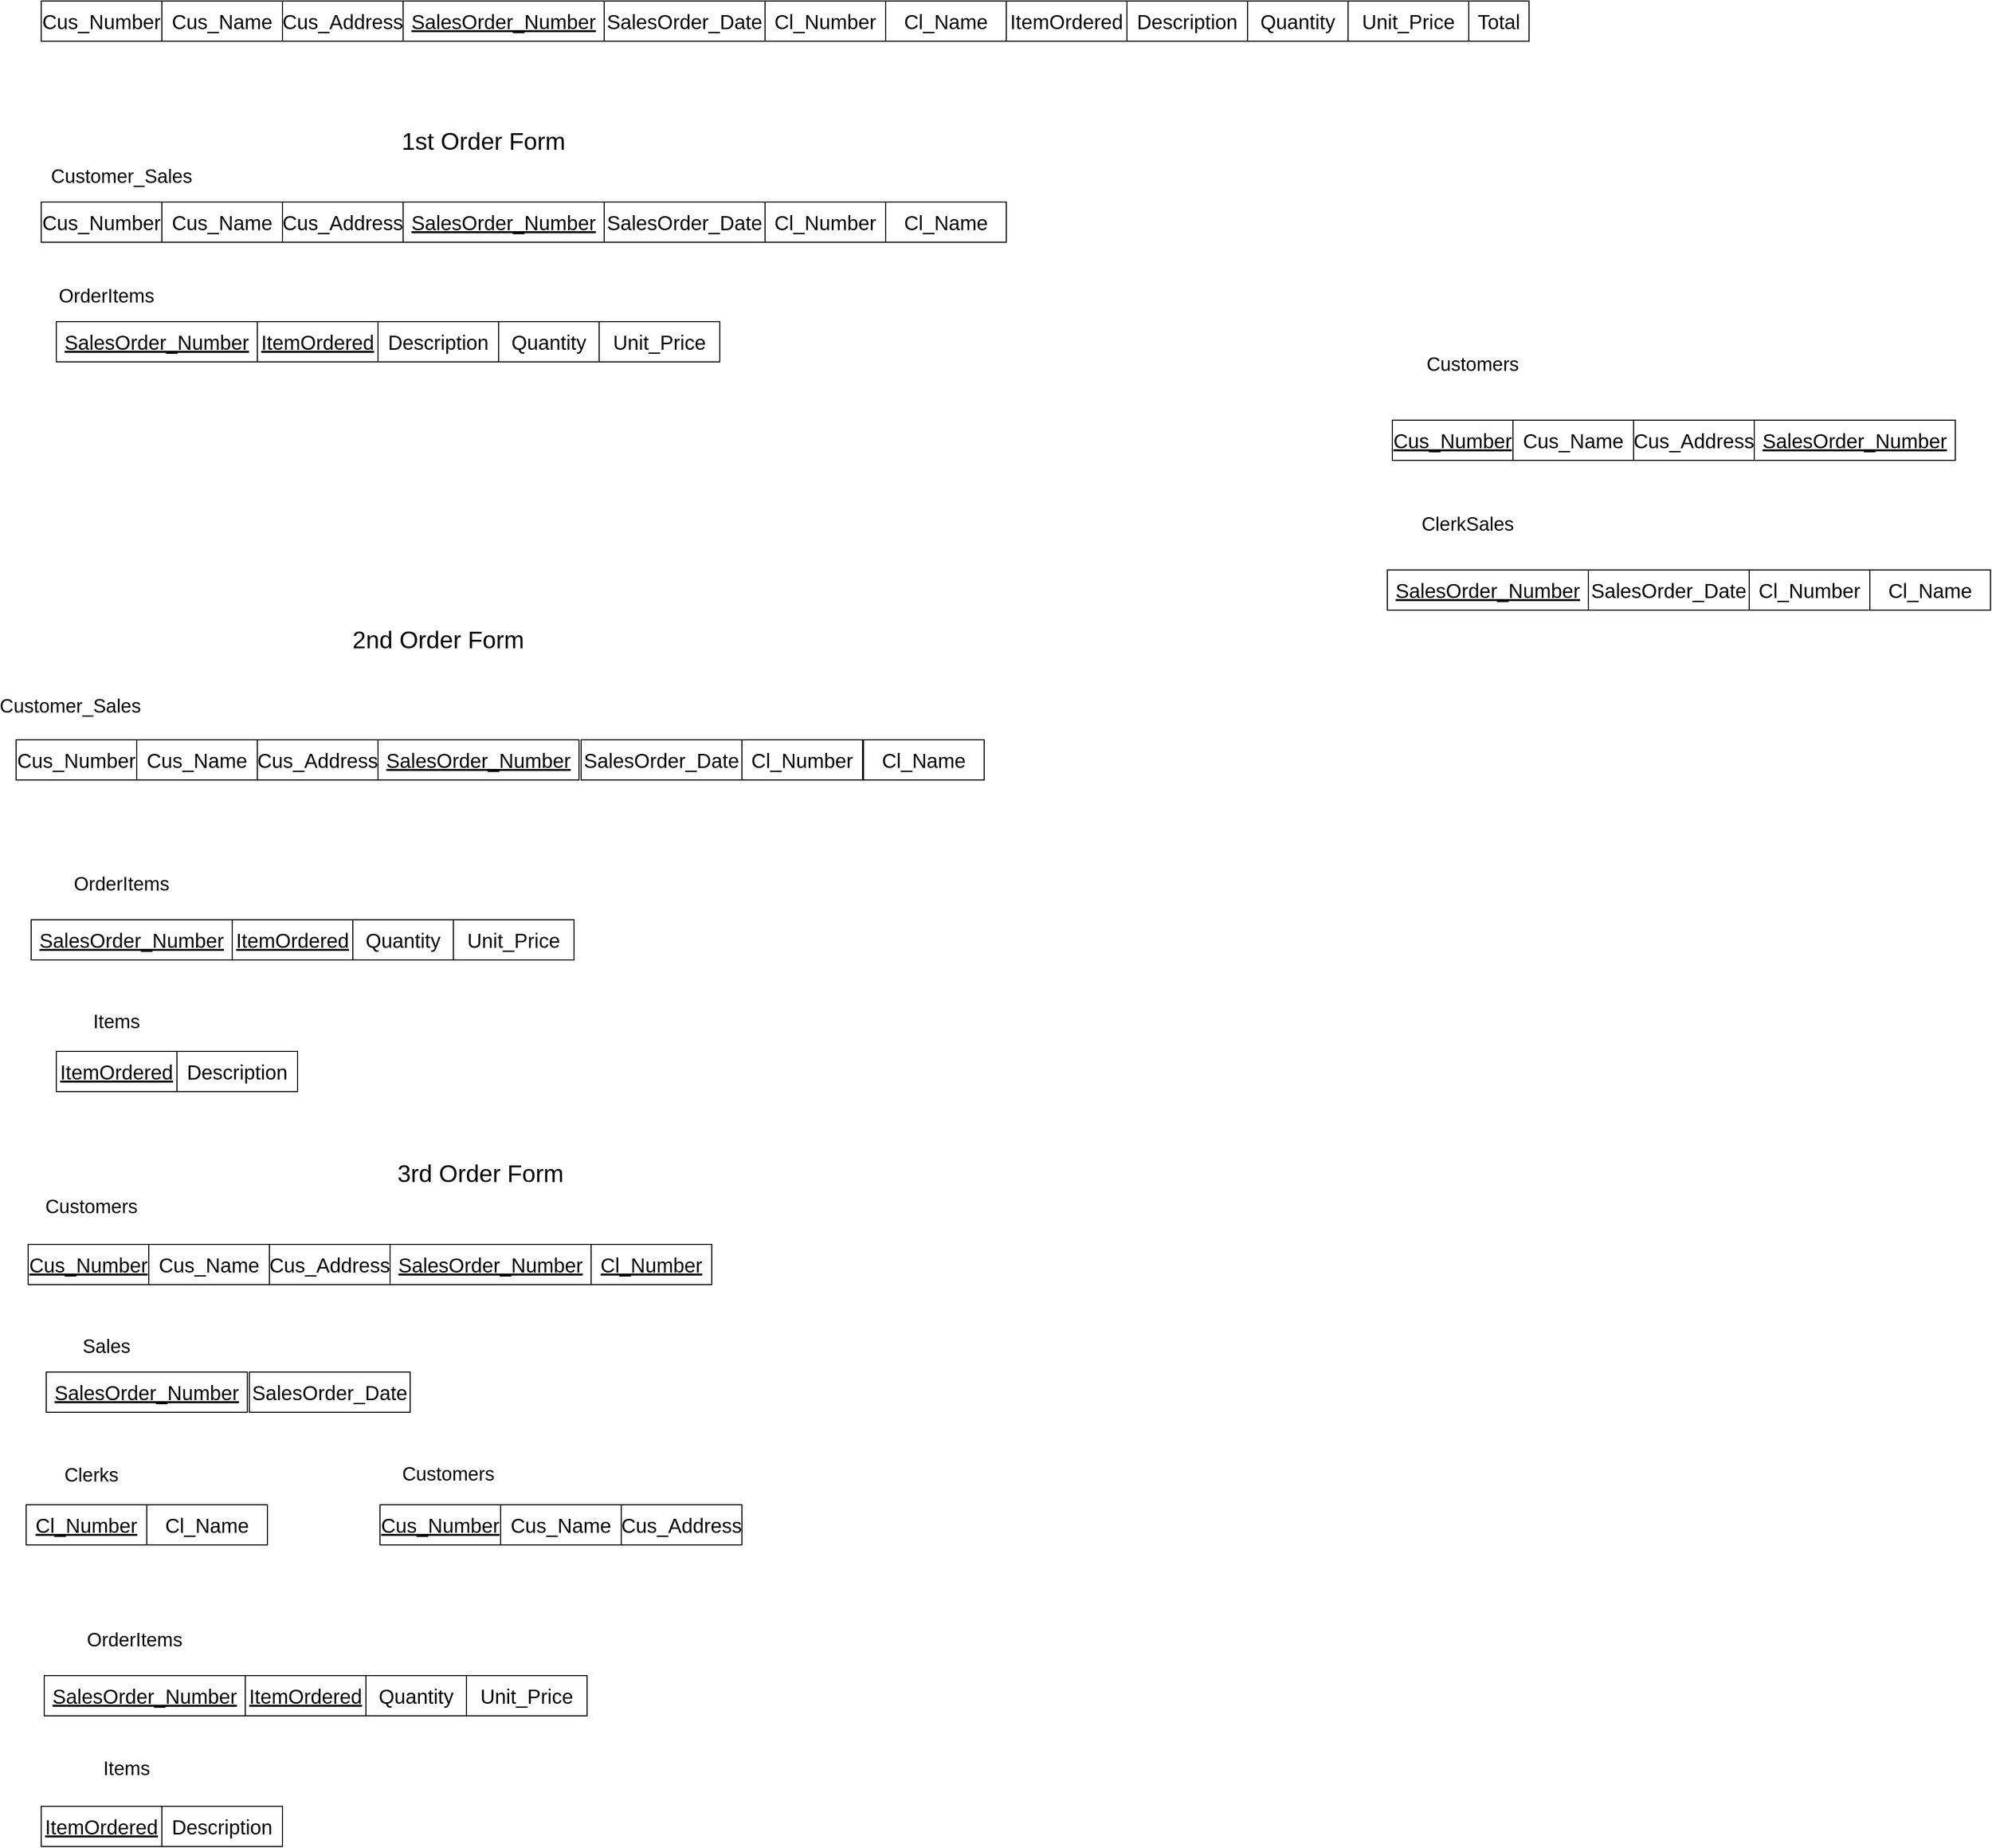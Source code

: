 <mxfile version="20.7.4" type="device" pages="2"><diagram name="Problem 1" id="oYzWJLLpXQ7W1ML_YkHK"><mxGraphModel dx="1800" dy="707" grid="0" gridSize="10" guides="1" tooltips="1" connect="1" arrows="1" fold="1" page="0" pageScale="1" pageWidth="850" pageHeight="1100" math="0" shadow="0"><root><mxCell id="0"/><mxCell id="1" parent="0"/><mxCell id="S2nx1J1LWlcVl-i6vown-1" value="Cus_Number" style="rounded=0;whiteSpace=wrap;html=1;fontSize=20;" parent="1" vertex="1"><mxGeometry x="40" y="40" width="120" height="40" as="geometry"/></mxCell><mxCell id="S2nx1J1LWlcVl-i6vown-2" value="Cus_Name" style="rounded=0;whiteSpace=wrap;html=1;fontSize=20;" parent="1" vertex="1"><mxGeometry x="160" y="40" width="120" height="40" as="geometry"/></mxCell><mxCell id="S2nx1J1LWlcVl-i6vown-3" value="Cus_Address" style="rounded=0;whiteSpace=wrap;html=1;fontSize=20;" parent="1" vertex="1"><mxGeometry x="280" y="40" width="120" height="40" as="geometry"/></mxCell><mxCell id="S2nx1J1LWlcVl-i6vown-4" value="SalesOrder_Number" style="rounded=0;whiteSpace=wrap;html=1;fontSize=20;fontStyle=4" parent="1" vertex="1"><mxGeometry x="400" y="40" width="200" height="40" as="geometry"/></mxCell><mxCell id="S2nx1J1LWlcVl-i6vown-5" value="Cl_Name" style="rounded=0;whiteSpace=wrap;html=1;fontSize=20;" parent="1" vertex="1"><mxGeometry x="880" y="40" width="120" height="40" as="geometry"/></mxCell><mxCell id="S2nx1J1LWlcVl-i6vown-7" value="Cl_Number" style="rounded=0;whiteSpace=wrap;html=1;fontSize=20;" parent="1" vertex="1"><mxGeometry x="760" y="40" width="120" height="40" as="geometry"/></mxCell><mxCell id="S2nx1J1LWlcVl-i6vown-8" value="ItemOrdered" style="rounded=0;whiteSpace=wrap;html=1;fontSize=20;fontStyle=4" parent="1" vertex="1"><mxGeometry x="255" y="359" width="120" height="40" as="geometry"/></mxCell><mxCell id="S2nx1J1LWlcVl-i6vown-9" value="Description" style="rounded=0;whiteSpace=wrap;html=1;fontSize=20;" parent="1" vertex="1"><mxGeometry x="375" y="359" width="120" height="40" as="geometry"/></mxCell><mxCell id="S2nx1J1LWlcVl-i6vown-11" value="SalesOrder_Date" style="rounded=0;whiteSpace=wrap;html=1;fontSize=20;" parent="1" vertex="1"><mxGeometry x="600" y="40" width="160" height="40" as="geometry"/></mxCell><mxCell id="S2nx1J1LWlcVl-i6vown-12" value="Quantity" style="rounded=0;whiteSpace=wrap;html=1;fontSize=20;" parent="1" vertex="1"><mxGeometry x="495" y="359" width="100" height="40" as="geometry"/></mxCell><mxCell id="S2nx1J1LWlcVl-i6vown-14" value="Unit_Price" style="rounded=0;whiteSpace=wrap;html=1;fontSize=20;" parent="1" vertex="1"><mxGeometry x="595" y="359" width="120" height="40" as="geometry"/></mxCell><mxCell id="S2nx1J1LWlcVl-i6vown-15" value="1st Order Form" style="text;html=1;strokeColor=none;fillColor=none;align=center;verticalAlign=middle;whiteSpace=wrap;rounded=0;fontSize=24;" parent="1" vertex="1"><mxGeometry x="390" y="160" width="180" height="40" as="geometry"/></mxCell><mxCell id="S2nx1J1LWlcVl-i6vown-16" value="Cus_Number" style="rounded=0;whiteSpace=wrap;html=1;fontSize=20;fontStyle=0" parent="1" vertex="1"><mxGeometry x="40" y="240" width="120" height="40" as="geometry"/></mxCell><mxCell id="S2nx1J1LWlcVl-i6vown-17" value="Cus_Name" style="rounded=0;whiteSpace=wrap;html=1;fontSize=20;" parent="1" vertex="1"><mxGeometry x="160" y="240" width="120" height="40" as="geometry"/></mxCell><mxCell id="S2nx1J1LWlcVl-i6vown-18" value="Cus_Address" style="rounded=0;whiteSpace=wrap;html=1;fontSize=20;" parent="1" vertex="1"><mxGeometry x="280" y="240" width="120" height="40" as="geometry"/></mxCell><mxCell id="S2nx1J1LWlcVl-i6vown-19" value="SalesOrder_Number" style="rounded=0;whiteSpace=wrap;html=1;fontSize=20;fontStyle=4" parent="1" vertex="1"><mxGeometry x="400" y="240" width="200" height="40" as="geometry"/></mxCell><mxCell id="S2nx1J1LWlcVl-i6vown-20" value="Cl_Name" style="rounded=0;whiteSpace=wrap;html=1;fontSize=20;" parent="1" vertex="1"><mxGeometry x="880" y="240" width="120" height="40" as="geometry"/></mxCell><mxCell id="S2nx1J1LWlcVl-i6vown-21" value="Cl_Number" style="rounded=0;whiteSpace=wrap;html=1;fontSize=20;" parent="1" vertex="1"><mxGeometry x="760" y="240" width="120" height="40" as="geometry"/></mxCell><mxCell id="S2nx1J1LWlcVl-i6vown-22" value="SalesOrder_Date" style="rounded=0;whiteSpace=wrap;html=1;fontSize=20;" parent="1" vertex="1"><mxGeometry x="600" y="240" width="160" height="40" as="geometry"/></mxCell><mxCell id="S2nx1J1LWlcVl-i6vown-23" value="Customer_Sales" style="text;html=1;strokeColor=none;fillColor=none;align=center;verticalAlign=middle;whiteSpace=wrap;rounded=0;fontSize=19;" parent="1" vertex="1"><mxGeometry x="50" y="200" width="140" height="30" as="geometry"/></mxCell><mxCell id="S2nx1J1LWlcVl-i6vown-24" value="OrderItems" style="text;html=1;strokeColor=none;fillColor=none;align=center;verticalAlign=middle;whiteSpace=wrap;rounded=0;fontSize=19;" parent="1" vertex="1"><mxGeometry x="35" y="319" width="140" height="30" as="geometry"/></mxCell><mxCell id="S2nx1J1LWlcVl-i6vown-25" value="SalesOrder_Number" style="rounded=0;whiteSpace=wrap;html=1;fontSize=20;fontStyle=4" parent="1" vertex="1"><mxGeometry x="55" y="359" width="200" height="40" as="geometry"/></mxCell><mxCell id="S2nx1J1LWlcVl-i6vown-26" value="2nd Order Form" style="text;html=1;strokeColor=none;fillColor=none;align=center;verticalAlign=middle;whiteSpace=wrap;rounded=0;fontSize=24;" parent="1" vertex="1"><mxGeometry x="345" y="656" width="180" height="40" as="geometry"/></mxCell><mxCell id="S2nx1J1LWlcVl-i6vown-27" value="Customers" style="text;html=1;strokeColor=none;fillColor=none;align=center;verticalAlign=middle;whiteSpace=wrap;rounded=0;fontSize=19;" parent="1" vertex="1"><mxGeometry x="1394" y="387" width="140" height="30" as="geometry"/></mxCell><mxCell id="S2nx1J1LWlcVl-i6vown-28" value="Cus_Name" style="rounded=0;whiteSpace=wrap;html=1;fontSize=20;" parent="1" vertex="1"><mxGeometry x="1504" y="457" width="120" height="40" as="geometry"/></mxCell><mxCell id="S2nx1J1LWlcVl-i6vown-29" value="Cus_Address" style="rounded=0;whiteSpace=wrap;html=1;fontSize=20;" parent="1" vertex="1"><mxGeometry x="1624" y="457" width="120" height="40" as="geometry"/></mxCell><mxCell id="S2nx1J1LWlcVl-i6vown-30" value="Cus_Number" style="rounded=0;whiteSpace=wrap;html=1;fontSize=20;fontStyle=4" parent="1" vertex="1"><mxGeometry x="1384" y="457" width="120" height="40" as="geometry"/></mxCell><mxCell id="S2nx1J1LWlcVl-i6vown-31" value="SalesOrder_Number" style="rounded=0;whiteSpace=wrap;html=1;fontSize=20;fontStyle=4" parent="1" vertex="1"><mxGeometry x="1744" y="457" width="200" height="40" as="geometry"/></mxCell><mxCell id="S2nx1J1LWlcVl-i6vown-32" value="Cl_Number" style="rounded=0;whiteSpace=wrap;html=1;fontSize=20;fontStyle=4" parent="1" vertex="1"><mxGeometry x="25" y="1536" width="120" height="40" as="geometry"/></mxCell><mxCell id="S2nx1J1LWlcVl-i6vown-33" value="SalesOrder_Date" style="rounded=0;whiteSpace=wrap;html=1;fontSize=20;" parent="1" vertex="1"><mxGeometry x="1579" y="606" width="160" height="40" as="geometry"/></mxCell><mxCell id="S2nx1J1LWlcVl-i6vown-34" value="SalesOrder_Number" style="rounded=0;whiteSpace=wrap;html=1;fontSize=20;fontStyle=4" parent="1" vertex="1"><mxGeometry x="1379" y="606" width="200" height="40" as="geometry"/></mxCell><mxCell id="S2nx1J1LWlcVl-i6vown-35" value="Cl_Name" style="rounded=0;whiteSpace=wrap;html=1;fontSize=20;" parent="1" vertex="1"><mxGeometry x="145" y="1536" width="120" height="40" as="geometry"/></mxCell><mxCell id="S2nx1J1LWlcVl-i6vown-36" value="Clerks" style="text;html=1;strokeColor=none;fillColor=none;align=center;verticalAlign=middle;whiteSpace=wrap;rounded=0;fontSize=19;" parent="1" vertex="1"><mxGeometry x="20" y="1492" width="140" height="30" as="geometry"/></mxCell><mxCell id="S2nx1J1LWlcVl-i6vown-43" value="ItemOrdered" style="rounded=0;whiteSpace=wrap;html=1;fontSize=20;fontStyle=4" parent="1" vertex="1"><mxGeometry x="230" y="954" width="120" height="40" as="geometry"/></mxCell><mxCell id="S2nx1J1LWlcVl-i6vown-45" value="Quantity" style="rounded=0;whiteSpace=wrap;html=1;fontSize=20;" parent="1" vertex="1"><mxGeometry x="350" y="954" width="100" height="40" as="geometry"/></mxCell><mxCell id="S2nx1J1LWlcVl-i6vown-47" value="Unit_Price" style="rounded=0;whiteSpace=wrap;html=1;fontSize=20;" parent="1" vertex="1"><mxGeometry x="450" y="954" width="120" height="40" as="geometry"/></mxCell><mxCell id="S2nx1J1LWlcVl-i6vown-48" value="SalesOrder_Number" style="rounded=0;whiteSpace=wrap;html=1;fontSize=20;fontStyle=4" parent="1" vertex="1"><mxGeometry x="30" y="954" width="200" height="40" as="geometry"/></mxCell><mxCell id="S2nx1J1LWlcVl-i6vown-49" value="OrderItems" style="text;html=1;strokeColor=none;fillColor=none;align=center;verticalAlign=middle;whiteSpace=wrap;rounded=0;fontSize=19;" parent="1" vertex="1"><mxGeometry x="50" y="904" width="140" height="30" as="geometry"/></mxCell><mxCell id="S2nx1J1LWlcVl-i6vown-53" value="3rd Order Form" style="text;html=1;strokeColor=none;fillColor=none;align=center;verticalAlign=middle;whiteSpace=wrap;rounded=0;fontSize=24;" parent="1" vertex="1"><mxGeometry x="387" y="1187" width="180" height="40" as="geometry"/></mxCell><mxCell id="S2nx1J1LWlcVl-i6vown-54" value="Customers" style="text;html=1;strokeColor=none;fillColor=none;align=center;verticalAlign=middle;whiteSpace=wrap;rounded=0;fontSize=19;" parent="1" vertex="1"><mxGeometry x="20" y="1225" width="140" height="30" as="geometry"/></mxCell><mxCell id="S2nx1J1LWlcVl-i6vown-55" value="Cus_Name" style="rounded=0;whiteSpace=wrap;html=1;fontSize=20;" parent="1" vertex="1"><mxGeometry x="147" y="1277" width="120" height="40" as="geometry"/></mxCell><mxCell id="S2nx1J1LWlcVl-i6vown-56" value="Cus_Address" style="rounded=0;whiteSpace=wrap;html=1;fontSize=20;" parent="1" vertex="1"><mxGeometry x="267" y="1277" width="120" height="40" as="geometry"/></mxCell><mxCell id="S2nx1J1LWlcVl-i6vown-57" value="Cus_Number" style="rounded=0;whiteSpace=wrap;html=1;fontSize=20;fontStyle=4" parent="1" vertex="1"><mxGeometry x="27" y="1277" width="120" height="40" as="geometry"/></mxCell><mxCell id="S2nx1J1LWlcVl-i6vown-58" value="SalesOrder_Number" style="rounded=0;whiteSpace=wrap;html=1;fontSize=20;fontStyle=4" parent="1" vertex="1"><mxGeometry x="387" y="1277" width="200" height="40" as="geometry"/></mxCell><mxCell id="S2nx1J1LWlcVl-i6vown-59" value="ItemOrdered" style="rounded=0;whiteSpace=wrap;html=1;fontSize=20;fontStyle=4" parent="1" vertex="1"><mxGeometry x="243" y="1706" width="120" height="40" as="geometry"/></mxCell><mxCell id="S2nx1J1LWlcVl-i6vown-60" value="Description" style="rounded=0;whiteSpace=wrap;html=1;fontSize=20;" parent="1" vertex="1"><mxGeometry x="160" y="1836" width="120" height="40" as="geometry"/></mxCell><mxCell id="S2nx1J1LWlcVl-i6vown-61" value="Quantity" style="rounded=0;whiteSpace=wrap;html=1;fontSize=20;" parent="1" vertex="1"><mxGeometry x="363" y="1706" width="100" height="40" as="geometry"/></mxCell><mxCell id="S2nx1J1LWlcVl-i6vown-63" value="Unit_Price" style="rounded=0;whiteSpace=wrap;html=1;fontSize=20;" parent="1" vertex="1"><mxGeometry x="463" y="1706" width="120" height="40" as="geometry"/></mxCell><mxCell id="S2nx1J1LWlcVl-i6vown-64" value="SalesOrder_Number" style="rounded=0;whiteSpace=wrap;html=1;fontSize=20;fontStyle=4" parent="1" vertex="1"><mxGeometry x="43" y="1706" width="200" height="40" as="geometry"/></mxCell><mxCell id="S2nx1J1LWlcVl-i6vown-65" value="OrderItems" style="text;html=1;strokeColor=none;fillColor=none;align=center;verticalAlign=middle;whiteSpace=wrap;rounded=0;fontSize=19;" parent="1" vertex="1"><mxGeometry x="63" y="1656" width="140" height="30" as="geometry"/></mxCell><mxCell id="S2nx1J1LWlcVl-i6vown-66" value="ClerkSales" style="text;html=1;strokeColor=none;fillColor=none;align=center;verticalAlign=middle;whiteSpace=wrap;rounded=0;fontSize=19;" parent="1" vertex="1"><mxGeometry x="1389" y="546" width="140" height="30" as="geometry"/></mxCell><mxCell id="S2nx1J1LWlcVl-i6vown-67" value="SalesOrder_Number" style="rounded=0;whiteSpace=wrap;html=1;fontSize=20;fontStyle=4" parent="1" vertex="1"><mxGeometry x="45" y="1404" width="200" height="40" as="geometry"/></mxCell><mxCell id="S2nx1J1LWlcVl-i6vown-68" value="SalesOrder_Date" style="rounded=0;whiteSpace=wrap;html=1;fontSize=20;" parent="1" vertex="1"><mxGeometry x="247" y="1404" width="160" height="40" as="geometry"/></mxCell><mxCell id="S2nx1J1LWlcVl-i6vown-69" value="Sales" style="text;html=1;strokeColor=none;fillColor=none;align=center;verticalAlign=middle;whiteSpace=wrap;rounded=0;fontSize=19;" parent="1" vertex="1"><mxGeometry x="35" y="1364" width="140" height="30" as="geometry"/></mxCell><mxCell id="S2nx1J1LWlcVl-i6vown-71" value="Description" style="rounded=0;whiteSpace=wrap;html=1;fontSize=20;" parent="1" vertex="1"><mxGeometry x="1120" y="40" width="120" height="40" as="geometry"/></mxCell><mxCell id="S2nx1J1LWlcVl-i6vown-72" value="Quantity" style="rounded=0;whiteSpace=wrap;html=1;fontSize=20;" parent="1" vertex="1"><mxGeometry x="1240" y="40" width="100" height="40" as="geometry"/></mxCell><mxCell id="S2nx1J1LWlcVl-i6vown-73" value="Total" style="rounded=0;whiteSpace=wrap;html=1;fontSize=20;" parent="1" vertex="1"><mxGeometry x="1460" y="40" width="60" height="40" as="geometry"/></mxCell><mxCell id="S2nx1J1LWlcVl-i6vown-74" value="Unit_Price" style="rounded=0;whiteSpace=wrap;html=1;fontSize=20;" parent="1" vertex="1"><mxGeometry x="1340" y="40" width="120" height="40" as="geometry"/></mxCell><mxCell id="S2nx1J1LWlcVl-i6vown-75" value="ItemOrdered" style="rounded=0;whiteSpace=wrap;html=1;fontSize=20;fontStyle=0" parent="1" vertex="1"><mxGeometry x="1000" y="40" width="120" height="40" as="geometry"/></mxCell><mxCell id="S2nx1J1LWlcVl-i6vown-76" value="Cl_Number" style="rounded=0;whiteSpace=wrap;html=1;fontSize=20;" parent="1" vertex="1"><mxGeometry x="1739" y="606" width="120" height="40" as="geometry"/></mxCell><mxCell id="S2nx1J1LWlcVl-i6vown-77" value="Cl_Name" style="rounded=0;whiteSpace=wrap;html=1;fontSize=20;" parent="1" vertex="1"><mxGeometry x="1859" y="606" width="120" height="40" as="geometry"/></mxCell><mxCell id="S2nx1J1LWlcVl-i6vown-78" value="ItemOrdered" style="rounded=0;whiteSpace=wrap;html=1;fontSize=20;fontStyle=4" parent="1" vertex="1"><mxGeometry x="40" y="1836" width="120" height="40" as="geometry"/></mxCell><mxCell id="S2nx1J1LWlcVl-i6vown-79" value="&lt;div&gt;Items&lt;/div&gt;" style="text;html=1;strokeColor=none;fillColor=none;align=center;verticalAlign=middle;whiteSpace=wrap;rounded=0;fontSize=19;" parent="1" vertex="1"><mxGeometry x="55" y="1784" width="140" height="30" as="geometry"/></mxCell><mxCell id="BxgUG4ERZKWN-JGitSmp-4" value="ItemOrdered" style="rounded=0;whiteSpace=wrap;html=1;fontSize=20;fontStyle=4" vertex="1" parent="1"><mxGeometry x="230" y="954" width="120" height="40" as="geometry"/></mxCell><mxCell id="BxgUG4ERZKWN-JGitSmp-5" value="ItemOrdered" style="rounded=0;whiteSpace=wrap;html=1;fontSize=20;fontStyle=4" vertex="1" parent="1"><mxGeometry x="55" y="1085" width="120" height="40" as="geometry"/></mxCell><mxCell id="BxgUG4ERZKWN-JGitSmp-6" value="Description" style="rounded=0;whiteSpace=wrap;html=1;fontSize=20;" vertex="1" parent="1"><mxGeometry x="175" y="1085" width="120" height="40" as="geometry"/></mxCell><mxCell id="BxgUG4ERZKWN-JGitSmp-7" value="Items" style="text;html=1;strokeColor=none;fillColor=none;align=center;verticalAlign=middle;whiteSpace=wrap;rounded=0;fontSize=19;" vertex="1" parent="1"><mxGeometry x="45" y="1041" width="140" height="30" as="geometry"/></mxCell><mxCell id="BxgUG4ERZKWN-JGitSmp-8" value="Cus_Number" style="rounded=0;whiteSpace=wrap;html=1;fontSize=20;fontStyle=0" vertex="1" parent="1"><mxGeometry x="15" y="775" width="120" height="40" as="geometry"/></mxCell><mxCell id="BxgUG4ERZKWN-JGitSmp-10" value="Cus_Address" style="rounded=0;whiteSpace=wrap;html=1;fontSize=20;" vertex="1" parent="1"><mxGeometry x="617" y="1536" width="120" height="40" as="geometry"/></mxCell><mxCell id="BxgUG4ERZKWN-JGitSmp-11" value="SalesOrder_Number" style="rounded=0;whiteSpace=wrap;html=1;fontSize=20;fontStyle=4" vertex="1" parent="1"><mxGeometry x="375" y="775" width="200" height="40" as="geometry"/></mxCell><mxCell id="BxgUG4ERZKWN-JGitSmp-13" value="Cl_Number" style="rounded=0;whiteSpace=wrap;html=1;fontSize=20;" vertex="1" parent="1"><mxGeometry x="737" y="775" width="120" height="40" as="geometry"/></mxCell><mxCell id="BxgUG4ERZKWN-JGitSmp-14" value="SalesOrder_Date" style="rounded=0;whiteSpace=wrap;html=1;fontSize=20;" vertex="1" parent="1"><mxGeometry x="577" y="775" width="160" height="40" as="geometry"/></mxCell><mxCell id="BxgUG4ERZKWN-JGitSmp-15" value="Customer_Sales" style="text;html=1;strokeColor=none;fillColor=none;align=center;verticalAlign=middle;whiteSpace=wrap;rounded=0;fontSize=19;" vertex="1" parent="1"><mxGeometry x="-1" y="727" width="140" height="30" as="geometry"/></mxCell><mxCell id="BxgUG4ERZKWN-JGitSmp-17" value="Cus_Number" style="rounded=0;whiteSpace=wrap;html=1;fontSize=20;fontStyle=4" vertex="1" parent="1"><mxGeometry x="377" y="1536" width="120" height="40" as="geometry"/></mxCell><mxCell id="BxgUG4ERZKWN-JGitSmp-18" value="Cus_Name" style="rounded=0;whiteSpace=wrap;html=1;fontSize=20;" vertex="1" parent="1"><mxGeometry x="497" y="1536" width="120" height="40" as="geometry"/></mxCell><mxCell id="BxgUG4ERZKWN-JGitSmp-19" value="Customers" style="text;html=1;strokeColor=none;fillColor=none;align=center;verticalAlign=middle;whiteSpace=wrap;rounded=0;fontSize=19;" vertex="1" parent="1"><mxGeometry x="375" y="1491" width="140" height="30" as="geometry"/></mxCell><mxCell id="FUOGqEsE5lnQ57ETfeWG-1" value="Cus_Name" style="rounded=0;whiteSpace=wrap;html=1;fontSize=20;" vertex="1" parent="1"><mxGeometry x="135" y="775" width="120" height="40" as="geometry"/></mxCell><mxCell id="FUOGqEsE5lnQ57ETfeWG-2" value="Cl_Name" style="rounded=0;whiteSpace=wrap;html=1;fontSize=20;" vertex="1" parent="1"><mxGeometry x="858" y="775" width="120" height="40" as="geometry"/></mxCell><mxCell id="FUOGqEsE5lnQ57ETfeWG-3" value="Cus_Address" style="rounded=0;whiteSpace=wrap;html=1;fontSize=20;" vertex="1" parent="1"><mxGeometry x="255" y="775" width="120" height="40" as="geometry"/></mxCell><mxCell id="VNGGS4N8VjScPbxeo0Zp-2" value="Cl_Number" style="rounded=0;whiteSpace=wrap;html=1;fontSize=20;fontStyle=4" vertex="1" parent="1"><mxGeometry x="587" y="1277" width="120" height="40" as="geometry"/></mxCell></root></mxGraphModel></diagram><diagram name="Problem 2" id="_20_iSqB_JvsVB0vjw3x"><mxGraphModel dx="1400" dy="707" grid="0" gridSize="10" guides="1" tooltips="1" connect="1" arrows="1" fold="1" page="0" pageScale="1" pageWidth="850" pageHeight="1100" math="0" shadow="0"><root><mxCell id="0"/><mxCell id="1" parent="0"/><mxCell id="8qxHTz8iLUSJu72hmPmE-1" value="Dept_No" style="rounded=0;whiteSpace=wrap;html=1;fontSize=19;fontStyle=4" parent="1" vertex="1"><mxGeometry x="40" y="40" width="90" height="40" as="geometry"/></mxCell><mxCell id="8qxHTz8iLUSJu72hmPmE-2" value="Dept_Name" style="rounded=0;whiteSpace=wrap;html=1;fontSize=19;" parent="1" vertex="1"><mxGeometry x="130" y="40" width="120" height="40" as="geometry"/></mxCell><mxCell id="8qxHTz8iLUSJu72hmPmE-3" value="Location" style="rounded=0;whiteSpace=wrap;html=1;fontSize=19;" parent="1" vertex="1"><mxGeometry x="250" y="40" width="80" height="40" as="geometry"/></mxCell><mxCell id="8qxHTz8iLUSJu72hmPmE-4" value="Mgr_Name" style="rounded=0;whiteSpace=wrap;html=1;fontSize=19;" parent="1" vertex="1"><mxGeometry x="330" y="40" width="100" height="40" as="geometry"/></mxCell><mxCell id="8qxHTz8iLUSJu72hmPmE-5" value="Mgr_ID_No" style="rounded=0;whiteSpace=wrap;html=1;fontSize=19;" parent="1" vertex="1"><mxGeometry x="430" y="40" width="110" height="40" as="geometry"/></mxCell><mxCell id="8qxHTz8iLUSJu72hmPmE-6" value="Cust_No" style="rounded=0;whiteSpace=wrap;html=1;fontSize=19;fontStyle=4" parent="1" vertex="1"><mxGeometry x="214" y="372" width="80" height="40" as="geometry"/></mxCell><mxCell id="8qxHTz8iLUSJu72hmPmE-7" value="Date_Complaint" style="rounded=0;whiteSpace=wrap;html=1;fontSize=19;" parent="1" vertex="1"><mxGeometry x="404" y="372" width="150" height="40" as="geometry"/></mxCell><mxCell id="8qxHTz8iLUSJu72hmPmE-8" value="Tel_Extn" style="rounded=0;whiteSpace=wrap;html=1;fontSize=19;" parent="1" vertex="1"><mxGeometry x="134" y="372" width="80" height="40" as="geometry"/></mxCell><mxCell id="8qxHTz8iLUSJu72hmPmE-9" value="Nature_Complaint" style="rounded=0;whiteSpace=wrap;html=1;fontSize=19;" parent="1" vertex="1"><mxGeometry x="554" y="372" width="160" height="40" as="geometry"/></mxCell><mxCell id="SyvNSMsJVtDPGj7DyA35-1" value="1st Order Form" style="text;html=1;strokeColor=none;fillColor=none;align=center;verticalAlign=middle;whiteSpace=wrap;rounded=0;fontSize=24;" parent="1" vertex="1"><mxGeometry x="270" y="160" width="180" height="40" as="geometry"/></mxCell><mxCell id="SyvNSMsJVtDPGj7DyA35-2" value="Cust_Name" style="rounded=0;whiteSpace=wrap;html=1;fontSize=19;" parent="1" vertex="1"><mxGeometry x="294" y="372" width="110" height="40" as="geometry"/></mxCell><mxCell id="SyvNSMsJVtDPGj7DyA35-3" value="Dept_Name" style="rounded=0;whiteSpace=wrap;html=1;fontSize=19;" parent="1" vertex="1"><mxGeometry x="130" y="40" width="120" height="40" as="geometry"/></mxCell><mxCell id="SyvNSMsJVtDPGj7DyA35-4" value="Location" style="rounded=0;whiteSpace=wrap;html=1;fontSize=19;" parent="1" vertex="1"><mxGeometry x="250" y="40" width="80" height="40" as="geometry"/></mxCell><mxCell id="SyvNSMsJVtDPGj7DyA35-5" value="Mgr_Name" style="rounded=0;whiteSpace=wrap;html=1;fontSize=19;" parent="1" vertex="1"><mxGeometry x="330" y="40" width="100" height="40" as="geometry"/></mxCell><mxCell id="SyvNSMsJVtDPGj7DyA35-6" value="Mgr_ID_No" style="rounded=0;whiteSpace=wrap;html=1;fontSize=19;" parent="1" vertex="1"><mxGeometry x="430" y="40" width="110" height="40" as="geometry"/></mxCell><mxCell id="SyvNSMsJVtDPGj7DyA35-7" value="Dept_No" style="rounded=0;whiteSpace=wrap;html=1;fontSize=19;fontStyle=4" parent="1" vertex="1"><mxGeometry x="40" y="250" width="90" height="40" as="geometry"/></mxCell><mxCell id="SyvNSMsJVtDPGj7DyA35-8" value="Dept_Name" style="rounded=0;whiteSpace=wrap;html=1;fontSize=19;" parent="1" vertex="1"><mxGeometry x="130" y="250" width="120" height="40" as="geometry"/></mxCell><mxCell id="SyvNSMsJVtDPGj7DyA35-9" value="Mgr_Name" style="rounded=0;whiteSpace=wrap;html=1;fontSize=19;" parent="1" vertex="1"><mxGeometry x="330" y="250" width="100" height="40" as="geometry"/></mxCell><mxCell id="SyvNSMsJVtDPGj7DyA35-10" value="Mgr_ID_No" style="rounded=0;whiteSpace=wrap;html=1;fontSize=19;" parent="1" vertex="1"><mxGeometry x="430" y="250" width="110" height="40" as="geometry"/></mxCell><mxCell id="SyvNSMsJVtDPGj7DyA35-11" value="Location" style="rounded=0;whiteSpace=wrap;html=1;fontSize=19;" parent="1" vertex="1"><mxGeometry x="250" y="250" width="80" height="40" as="geometry"/></mxCell><mxCell id="NkFhy1no-fRLlDTUeW-G-1" value="Customer_Complaints" style="text;html=1;strokeColor=none;fillColor=none;align=center;verticalAlign=middle;whiteSpace=wrap;rounded=0;fontSize=19;" parent="1" vertex="1"><mxGeometry x="58" y="326" width="190" height="30" as="geometry"/></mxCell><mxCell id="NkFhy1no-fRLlDTUeW-G-2" value="Department_Managers" style="text;html=1;strokeColor=none;fillColor=none;align=center;verticalAlign=middle;whiteSpace=wrap;rounded=0;fontSize=19;" parent="1" vertex="1"><mxGeometry x="60" y="210" width="190" height="30" as="geometry"/></mxCell><mxCell id="NkFhy1no-fRLlDTUeW-G-3" value="2nd Order Form" style="text;html=1;strokeColor=none;fillColor=none;align=center;verticalAlign=middle;whiteSpace=wrap;rounded=0;fontSize=24;" parent="1" vertex="1"><mxGeometry x="259" y="486" width="180" height="40" as="geometry"/></mxCell><mxCell id="NkFhy1no-fRLlDTUeW-G-4" value="Dept_Name" style="rounded=0;whiteSpace=wrap;html=1;fontSize=19;" parent="1" vertex="1"><mxGeometry x="130" y="572" width="120" height="40" as="geometry"/></mxCell><mxCell id="NkFhy1no-fRLlDTUeW-G-5" value="Location" style="rounded=0;whiteSpace=wrap;html=1;fontSize=19;" parent="1" vertex="1"><mxGeometry x="250" y="572" width="80" height="40" as="geometry"/></mxCell><mxCell id="NkFhy1no-fRLlDTUeW-G-6" value="Dept_No" style="rounded=0;whiteSpace=wrap;html=1;fontSize=19;fontStyle=4" parent="1" vertex="1"><mxGeometry x="40" y="572" width="90" height="40" as="geometry"/></mxCell><mxCell id="NkFhy1no-fRLlDTUeW-G-7" value="Departments" style="text;html=1;strokeColor=none;fillColor=none;align=center;verticalAlign=middle;whiteSpace=wrap;rounded=0;fontSize=19;" parent="1" vertex="1"><mxGeometry x="50" y="532" width="130" height="30" as="geometry"/></mxCell><mxCell id="NkFhy1no-fRLlDTUeW-G-8" value="Mgr_ID_No" style="rounded=0;whiteSpace=wrap;html=1;fontSize=19;fontStyle=0" parent="1" vertex="1"><mxGeometry x="432" y="572" width="110" height="40" as="geometry"/></mxCell><mxCell id="NkFhy1no-fRLlDTUeW-G-9" value="Mgr_Name" style="rounded=0;whiteSpace=wrap;html=1;fontSize=19;" parent="1" vertex="1"><mxGeometry x="332" y="572" width="100" height="40" as="geometry"/></mxCell><mxCell id="NkFhy1no-fRLlDTUeW-G-12" value="Cust_No" style="rounded=0;whiteSpace=wrap;html=1;fontSize=19;fontStyle=4" parent="1" vertex="1"><mxGeometry x="1521" y="843" width="80" height="40" as="geometry"/></mxCell><mxCell id="NkFhy1no-fRLlDTUeW-G-13" value="Tel_Extn" style="rounded=0;whiteSpace=wrap;html=1;fontSize=19;" parent="1" vertex="1"><mxGeometry x="1441" y="843" width="80" height="40" as="geometry"/></mxCell><mxCell id="NkFhy1no-fRLlDTUeW-G-14" value="Cust_Name" style="rounded=0;whiteSpace=wrap;html=1;fontSize=19;" parent="1" vertex="1"><mxGeometry x="1601" y="843" width="110" height="40" as="geometry"/></mxCell><mxCell id="NkFhy1no-fRLlDTUeW-G-15" value="Customers" style="text;html=1;strokeColor=none;fillColor=none;align=center;verticalAlign=middle;whiteSpace=wrap;rounded=0;fontSize=19;" parent="1" vertex="1"><mxGeometry x="1461" y="803" width="120" height="30" as="geometry"/></mxCell><mxCell id="NkFhy1no-fRLlDTUeW-G-16" value="Nature_Complaint" style="rounded=0;whiteSpace=wrap;html=1;fontSize=19;" parent="1" vertex="1"><mxGeometry x="1477" y="671" width="160" height="40" as="geometry"/></mxCell><mxCell id="NkFhy1no-fRLlDTUeW-G-17" value="Date_Complaint" style="rounded=0;whiteSpace=wrap;html=1;fontSize=19;" parent="1" vertex="1"><mxGeometry x="1327" y="671" width="150" height="40" as="geometry"/></mxCell><mxCell id="NkFhy1no-fRLlDTUeW-G-18" value="Cust_No" style="rounded=0;whiteSpace=wrap;html=1;fontSize=19;fontStyle=4" parent="1" vertex="1"><mxGeometry x="1247" y="671" width="80" height="40" as="geometry"/></mxCell><mxCell id="NkFhy1no-fRLlDTUeW-G-19" value="Customer_Complaints" style="text;html=1;strokeColor=none;fillColor=none;align=center;verticalAlign=middle;whiteSpace=wrap;rounded=0;fontSize=19;" parent="1" vertex="1"><mxGeometry x="1257" y="631" width="200" height="30" as="geometry"/></mxCell><mxCell id="NkFhy1no-fRLlDTUeW-G-20" value="Cust_No" style="rounded=0;whiteSpace=wrap;html=1;fontSize=19;fontStyle=0" parent="1" vertex="1"><mxGeometry x="620" y="40" width="80" height="40" as="geometry"/></mxCell><mxCell id="NkFhy1no-fRLlDTUeW-G-21" value="Date_Complaint" style="rounded=0;whiteSpace=wrap;html=1;fontSize=19;" parent="1" vertex="1"><mxGeometry x="810" y="40" width="150" height="40" as="geometry"/></mxCell><mxCell id="NkFhy1no-fRLlDTUeW-G-22" value="Tel_Extn" style="rounded=0;whiteSpace=wrap;html=1;fontSize=19;" parent="1" vertex="1"><mxGeometry x="540" y="40" width="80" height="40" as="geometry"/></mxCell><mxCell id="NkFhy1no-fRLlDTUeW-G-23" value="Nature_Complaint" style="rounded=0;whiteSpace=wrap;html=1;fontSize=19;" parent="1" vertex="1"><mxGeometry x="960" y="40" width="160" height="40" as="geometry"/></mxCell><mxCell id="NkFhy1no-fRLlDTUeW-G-24" value="Cust_Name" style="rounded=0;whiteSpace=wrap;html=1;fontSize=19;" parent="1" vertex="1"><mxGeometry x="700" y="40" width="110" height="40" as="geometry"/></mxCell><mxCell id="EHJfPllK0lgzBainlaog-1" value="Dept_No" style="rounded=0;whiteSpace=wrap;html=1;fontSize=19;fontStyle=4" vertex="1" parent="1"><mxGeometry x="42" y="372" width="90" height="40" as="geometry"/></mxCell><mxCell id="EHJfPllK0lgzBainlaog-2" value="Cust_No" style="rounded=0;whiteSpace=wrap;html=1;fontSize=19;fontStyle=4" vertex="1" parent="1"><mxGeometry x="204" y="700" width="80" height="40" as="geometry"/></mxCell><mxCell id="EHJfPllK0lgzBainlaog-3" value="Date_Complaint" style="rounded=0;whiteSpace=wrap;html=1;fontSize=19;" vertex="1" parent="1"><mxGeometry x="284" y="700" width="150" height="40" as="geometry"/></mxCell><mxCell id="EHJfPllK0lgzBainlaog-4" value="Tel_Extn" style="rounded=0;whiteSpace=wrap;html=1;fontSize=19;" vertex="1" parent="1"><mxGeometry x="124" y="700" width="80" height="40" as="geometry"/></mxCell><mxCell id="EHJfPllK0lgzBainlaog-5" value="Nature_Complaint" style="rounded=0;whiteSpace=wrap;html=1;fontSize=19;" vertex="1" parent="1"><mxGeometry x="434" y="700" width="160" height="40" as="geometry"/></mxCell><mxCell id="EHJfPllK0lgzBainlaog-7" value="Customer_Complaints" style="text;html=1;strokeColor=none;fillColor=none;align=center;verticalAlign=middle;whiteSpace=wrap;rounded=0;fontSize=19;" vertex="1" parent="1"><mxGeometry x="48" y="654" width="190" height="30" as="geometry"/></mxCell><mxCell id="EHJfPllK0lgzBainlaog-8" value="Dept_No" style="rounded=0;whiteSpace=wrap;html=1;fontSize=19;fontStyle=4" vertex="1" parent="1"><mxGeometry x="32" y="700" width="90" height="40" as="geometry"/></mxCell><mxCell id="EHJfPllK0lgzBainlaog-9" value="Cust_No" style="rounded=0;whiteSpace=wrap;html=1;fontSize=19;fontStyle=4" vertex="1" parent="1"><mxGeometry x="51" y="818" width="80" height="40" as="geometry"/></mxCell><mxCell id="EHJfPllK0lgzBainlaog-10" value="Cust_Name" style="rounded=0;whiteSpace=wrap;html=1;fontSize=19;" vertex="1" parent="1"><mxGeometry x="131" y="818" width="110" height="40" as="geometry"/></mxCell><mxCell id="EHJfPllK0lgzBainlaog-11" value="Customers" style="text;html=1;strokeColor=none;fillColor=none;align=center;verticalAlign=middle;whiteSpace=wrap;rounded=0;fontSize=19;" vertex="1" parent="1"><mxGeometry x="50" y="774" width="120" height="30" as="geometry"/></mxCell><mxCell id="EHJfPllK0lgzBainlaog-12" value="3rd Order Form" style="text;html=1;strokeColor=none;fillColor=none;align=center;verticalAlign=middle;whiteSpace=wrap;rounded=0;fontSize=24;" vertex="1" parent="1"><mxGeometry x="238" y="936" width="180" height="40" as="geometry"/></mxCell><mxCell id="EHJfPllK0lgzBainlaog-13" value="Cust_No" style="rounded=0;whiteSpace=wrap;html=1;fontSize=19;fontStyle=4" vertex="1" parent="1"><mxGeometry x="192" y="1238" width="80" height="40" as="geometry"/></mxCell><mxCell id="EHJfPllK0lgzBainlaog-14" value="Date_Complaint" style="rounded=0;whiteSpace=wrap;html=1;fontSize=19;" vertex="1" parent="1"><mxGeometry x="272" y="1238" width="150" height="40" as="geometry"/></mxCell><mxCell id="EHJfPllK0lgzBainlaog-15" value="Tel_Extn" style="rounded=0;whiteSpace=wrap;html=1;fontSize=19;" vertex="1" parent="1"><mxGeometry x="112" y="1238" width="80" height="40" as="geometry"/></mxCell><mxCell id="EHJfPllK0lgzBainlaog-16" value="Nature_Complaint" style="rounded=0;whiteSpace=wrap;html=1;fontSize=19;" vertex="1" parent="1"><mxGeometry x="422" y="1238" width="160" height="40" as="geometry"/></mxCell><mxCell id="EHJfPllK0lgzBainlaog-17" value="Customer_Complaints" style="text;html=1;strokeColor=none;fillColor=none;align=center;verticalAlign=middle;whiteSpace=wrap;rounded=0;fontSize=19;" vertex="1" parent="1"><mxGeometry x="36" y="1192" width="190" height="30" as="geometry"/></mxCell><mxCell id="EHJfPllK0lgzBainlaog-18" value="Dept_No" style="rounded=0;whiteSpace=wrap;html=1;fontSize=19;fontStyle=4" vertex="1" parent="1"><mxGeometry x="20" y="1238" width="90" height="40" as="geometry"/></mxCell><mxCell id="EHJfPllK0lgzBainlaog-19" value="Cust_No" style="rounded=0;whiteSpace=wrap;html=1;fontSize=19;fontStyle=4" vertex="1" parent="1"><mxGeometry x="33" y="1345" width="80" height="40" as="geometry"/></mxCell><mxCell id="EHJfPllK0lgzBainlaog-20" value="Cust_Name" style="rounded=0;whiteSpace=wrap;html=1;fontSize=19;" vertex="1" parent="1"><mxGeometry x="113" y="1345" width="110" height="40" as="geometry"/></mxCell><mxCell id="EHJfPllK0lgzBainlaog-21" value="Customers" style="text;html=1;strokeColor=none;fillColor=none;align=center;verticalAlign=middle;whiteSpace=wrap;rounded=0;fontSize=19;" vertex="1" parent="1"><mxGeometry x="32" y="1301" width="120" height="30" as="geometry"/></mxCell><mxCell id="EHJfPllK0lgzBainlaog-22" value="Dept_Name" style="rounded=0;whiteSpace=wrap;html=1;fontSize=19;" vertex="1" parent="1"><mxGeometry x="114" y="1026" width="120" height="40" as="geometry"/></mxCell><mxCell id="EHJfPllK0lgzBainlaog-23" value="Location" style="rounded=0;whiteSpace=wrap;html=1;fontSize=19;" vertex="1" parent="1"><mxGeometry x="234" y="1026" width="80" height="40" as="geometry"/></mxCell><mxCell id="EHJfPllK0lgzBainlaog-24" value="Dept_No" style="rounded=0;whiteSpace=wrap;html=1;fontSize=19;fontStyle=4" vertex="1" parent="1"><mxGeometry x="24" y="1026" width="90" height="40" as="geometry"/></mxCell><mxCell id="EHJfPllK0lgzBainlaog-25" value="Departments" style="text;html=1;strokeColor=none;fillColor=none;align=center;verticalAlign=middle;whiteSpace=wrap;rounded=0;fontSize=19;" vertex="1" parent="1"><mxGeometry x="34" y="986" width="130" height="30" as="geometry"/></mxCell><mxCell id="EHJfPllK0lgzBainlaog-29" value="Mgr_Name" style="rounded=0;whiteSpace=wrap;html=1;fontSize=19;" vertex="1" parent="1"><mxGeometry x="132" y="1133" width="100" height="40" as="geometry"/></mxCell><mxCell id="EHJfPllK0lgzBainlaog-30" value="Mgr_ID_No" style="rounded=0;whiteSpace=wrap;html=1;fontSize=19;fontStyle=4" vertex="1" parent="1"><mxGeometry x="314" y="1026" width="110" height="40" as="geometry"/></mxCell><mxCell id="EHJfPllK0lgzBainlaog-31" value="Managers" style="text;html=1;strokeColor=none;fillColor=none;align=center;verticalAlign=middle;whiteSpace=wrap;rounded=0;fontSize=19;" vertex="1" parent="1"><mxGeometry x="41" y="1092" width="130" height="30" as="geometry"/></mxCell><mxCell id="EHJfPllK0lgzBainlaog-32" value="Mgr_ID_No" style="rounded=0;whiteSpace=wrap;html=1;fontSize=19;fontStyle=4" vertex="1" parent="1"><mxGeometry x="22" y="1133" width="110" height="40" as="geometry"/></mxCell></root></mxGraphModel></diagram></mxfile>